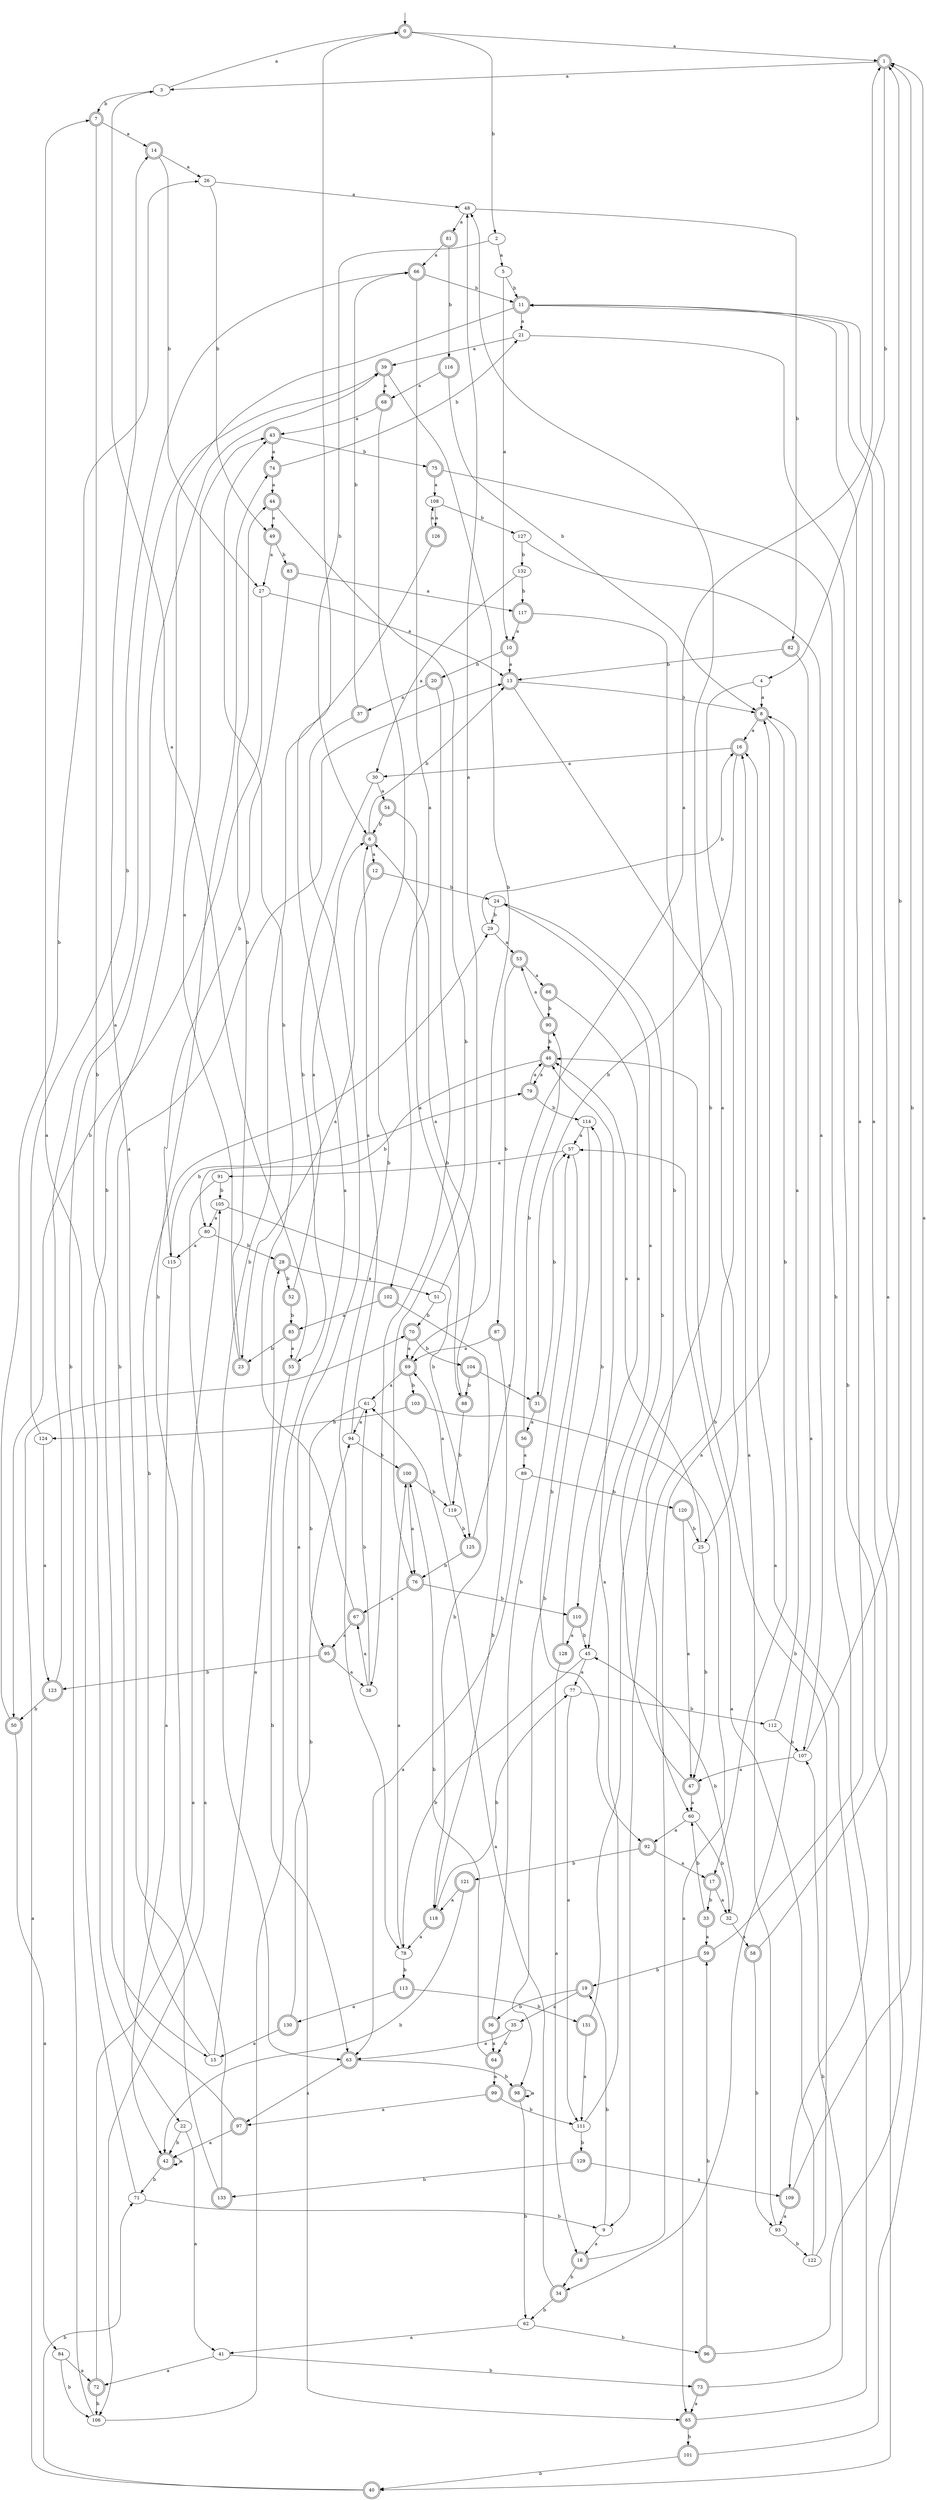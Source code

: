 digraph RandomDFA {
  __start0 [label="", shape=none];
  __start0 -> 0 [label=""];
  0 [shape=circle] [shape=doublecircle]
  0 -> 1 [label="a"]
  0 -> 2 [label="b"]
  1 [shape=doublecircle]
  1 -> 3 [label="a"]
  1 -> 4 [label="b"]
  2
  2 -> 5 [label="a"]
  2 -> 6 [label="b"]
  3
  3 -> 0 [label="a"]
  3 -> 7 [label="b"]
  4
  4 -> 8 [label="a"]
  4 -> 9 [label="b"]
  5
  5 -> 10 [label="a"]
  5 -> 11 [label="b"]
  6 [shape=doublecircle]
  6 -> 12 [label="a"]
  6 -> 13 [label="b"]
  7 [shape=doublecircle]
  7 -> 14 [label="a"]
  7 -> 15 [label="b"]
  8 [shape=doublecircle]
  8 -> 16 [label="a"]
  8 -> 17 [label="b"]
  9
  9 -> 18 [label="a"]
  9 -> 19 [label="b"]
  10 [shape=doublecircle]
  10 -> 13 [label="a"]
  10 -> 20 [label="b"]
  11 [shape=doublecircle]
  11 -> 21 [label="a"]
  11 -> 22 [label="b"]
  12 [shape=doublecircle]
  12 -> 23 [label="a"]
  12 -> 24 [label="b"]
  13 [shape=doublecircle]
  13 -> 25 [label="a"]
  13 -> 8 [label="b"]
  14 [shape=doublecircle]
  14 -> 26 [label="a"]
  14 -> 27 [label="b"]
  15
  15 -> 28 [label="a"]
  15 -> 29 [label="b"]
  16 [shape=doublecircle]
  16 -> 30 [label="a"]
  16 -> 31 [label="b"]
  17 [shape=doublecircle]
  17 -> 32 [label="a"]
  17 -> 33 [label="b"]
  18 [shape=doublecircle]
  18 -> 8 [label="a"]
  18 -> 34 [label="b"]
  19 [shape=doublecircle]
  19 -> 35 [label="a"]
  19 -> 36 [label="b"]
  20 [shape=doublecircle]
  20 -> 37 [label="a"]
  20 -> 38 [label="b"]
  21
  21 -> 39 [label="a"]
  21 -> 40 [label="b"]
  22
  22 -> 41 [label="a"]
  22 -> 42 [label="b"]
  23 [shape=doublecircle]
  23 -> 43 [label="a"]
  23 -> 44 [label="b"]
  24
  24 -> 45 [label="a"]
  24 -> 29 [label="b"]
  25
  25 -> 46 [label="a"]
  25 -> 47 [label="b"]
  26
  26 -> 48 [label="a"]
  26 -> 49 [label="b"]
  27
  27 -> 13 [label="a"]
  27 -> 50 [label="b"]
  28 [shape=doublecircle]
  28 -> 51 [label="a"]
  28 -> 52 [label="b"]
  29
  29 -> 53 [label="a"]
  29 -> 16 [label="b"]
  30
  30 -> 54 [label="a"]
  30 -> 55 [label="b"]
  31 [shape=doublecircle]
  31 -> 56 [label="a"]
  31 -> 57 [label="b"]
  32
  32 -> 58 [label="a"]
  32 -> 45 [label="b"]
  33 [shape=doublecircle]
  33 -> 59 [label="a"]
  33 -> 60 [label="b"]
  34 [shape=doublecircle]
  34 -> 61 [label="a"]
  34 -> 62 [label="b"]
  35
  35 -> 63 [label="a"]
  35 -> 64 [label="b"]
  36 [shape=doublecircle]
  36 -> 64 [label="a"]
  36 -> 57 [label="b"]
  37 [shape=doublecircle]
  37 -> 65 [label="a"]
  37 -> 66 [label="b"]
  38
  38 -> 67 [label="a"]
  38 -> 61 [label="b"]
  39 [shape=doublecircle]
  39 -> 68 [label="a"]
  39 -> 69 [label="b"]
  40 [shape=doublecircle]
  40 -> 70 [label="a"]
  40 -> 71 [label="b"]
  41
  41 -> 72 [label="a"]
  41 -> 73 [label="b"]
  42 [shape=doublecircle]
  42 -> 42 [label="a"]
  42 -> 71 [label="b"]
  43 [shape=doublecircle]
  43 -> 74 [label="a"]
  43 -> 75 [label="b"]
  44 [shape=doublecircle]
  44 -> 49 [label="a"]
  44 -> 76 [label="b"]
  45
  45 -> 77 [label="a"]
  45 -> 78 [label="b"]
  46 [shape=doublecircle]
  46 -> 79 [label="a"]
  46 -> 80 [label="b"]
  47 [shape=doublecircle]
  47 -> 60 [label="a"]
  47 -> 24 [label="b"]
  48
  48 -> 81 [label="a"]
  48 -> 82 [label="b"]
  49 [shape=doublecircle]
  49 -> 27 [label="a"]
  49 -> 83 [label="b"]
  50 [shape=doublecircle]
  50 -> 84 [label="a"]
  50 -> 26 [label="b"]
  51
  51 -> 48 [label="a"]
  51 -> 70 [label="b"]
  52 [shape=doublecircle]
  52 -> 6 [label="a"]
  52 -> 85 [label="b"]
  53 [shape=doublecircle]
  53 -> 86 [label="a"]
  53 -> 87 [label="b"]
  54 [shape=doublecircle]
  54 -> 88 [label="a"]
  54 -> 6 [label="b"]
  55 [shape=doublecircle]
  55 -> 3 [label="a"]
  55 -> 63 [label="b"]
  56 [shape=doublecircle]
  56 -> 89 [label="a"]
  56 -> 90 [label="b"]
  57
  57 -> 91 [label="a"]
  57 -> 92 [label="b"]
  58 [shape=doublecircle]
  58 -> 11 [label="a"]
  58 -> 93 [label="b"]
  59 [shape=doublecircle]
  59 -> 11 [label="a"]
  59 -> 19 [label="b"]
  60
  60 -> 92 [label="a"]
  60 -> 32 [label="b"]
  61
  61 -> 94 [label="a"]
  61 -> 95 [label="b"]
  62
  62 -> 41 [label="a"]
  62 -> 96 [label="b"]
  63 [shape=doublecircle]
  63 -> 97 [label="a"]
  63 -> 98 [label="b"]
  64 [shape=doublecircle]
  64 -> 99 [label="a"]
  64 -> 100 [label="b"]
  65 [shape=doublecircle]
  65 -> 16 [label="a"]
  65 -> 101 [label="b"]
  66 [shape=doublecircle]
  66 -> 102 [label="a"]
  66 -> 11 [label="b"]
  67 [shape=doublecircle]
  67 -> 95 [label="a"]
  67 -> 43 [label="b"]
  68 [shape=doublecircle]
  68 -> 43 [label="a"]
  68 -> 78 [label="b"]
  69 [shape=doublecircle]
  69 -> 61 [label="a"]
  69 -> 103 [label="b"]
  70 [shape=doublecircle]
  70 -> 69 [label="a"]
  70 -> 104 [label="b"]
  71
  71 -> 7 [label="a"]
  71 -> 9 [label="b"]
  72 [shape=doublecircle]
  72 -> 105 [label="a"]
  72 -> 106 [label="b"]
  73 [shape=doublecircle]
  73 -> 65 [label="a"]
  73 -> 107 [label="b"]
  74 [shape=doublecircle]
  74 -> 44 [label="a"]
  74 -> 21 [label="b"]
  75 [shape=doublecircle]
  75 -> 108 [label="a"]
  75 -> 109 [label="b"]
  76 [shape=doublecircle]
  76 -> 67 [label="a"]
  76 -> 110 [label="b"]
  77
  77 -> 111 [label="a"]
  77 -> 112 [label="b"]
  78
  78 -> 100 [label="a"]
  78 -> 113 [label="b"]
  79 [shape=doublecircle]
  79 -> 46 [label="a"]
  79 -> 114 [label="b"]
  80
  80 -> 115 [label="a"]
  80 -> 28 [label="b"]
  81 [shape=doublecircle]
  81 -> 66 [label="a"]
  81 -> 116 [label="b"]
  82 [shape=doublecircle]
  82 -> 34 [label="a"]
  82 -> 13 [label="b"]
  83 [shape=doublecircle]
  83 -> 117 [label="a"]
  83 -> 115 [label="b"]
  84
  84 -> 72 [label="a"]
  84 -> 106 [label="b"]
  85 [shape=doublecircle]
  85 -> 55 [label="a"]
  85 -> 23 [label="b"]
  86 [shape=doublecircle]
  86 -> 110 [label="a"]
  86 -> 90 [label="b"]
  87 [shape=doublecircle]
  87 -> 69 [label="a"]
  87 -> 118 [label="b"]
  88 [shape=doublecircle]
  88 -> 6 [label="a"]
  88 -> 119 [label="b"]
  89
  89 -> 63 [label="a"]
  89 -> 120 [label="b"]
  90 [shape=doublecircle]
  90 -> 53 [label="a"]
  90 -> 46 [label="b"]
  91
  91 -> 106 [label="a"]
  91 -> 105 [label="b"]
  92 [shape=doublecircle]
  92 -> 17 [label="a"]
  92 -> 121 [label="b"]
  93
  93 -> 16 [label="a"]
  93 -> 122 [label="b"]
  94
  94 -> 6 [label="a"]
  94 -> 100 [label="b"]
  95 [shape=doublecircle]
  95 -> 38 [label="a"]
  95 -> 123 [label="b"]
  96 [shape=doublecircle]
  96 -> 11 [label="a"]
  96 -> 59 [label="b"]
  97 [shape=doublecircle]
  97 -> 42 [label="a"]
  97 -> 13 [label="b"]
  98 [shape=doublecircle]
  98 -> 98 [label="a"]
  98 -> 62 [label="b"]
  99 [shape=doublecircle]
  99 -> 97 [label="a"]
  99 -> 111 [label="b"]
  100 [shape=doublecircle]
  100 -> 76 [label="a"]
  100 -> 119 [label="b"]
  101 [shape=doublecircle]
  101 -> 1 [label="a"]
  101 -> 40 [label="b"]
  102 [shape=doublecircle]
  102 -> 85 [label="a"]
  102 -> 118 [label="b"]
  103 [shape=doublecircle]
  103 -> 65 [label="a"]
  103 -> 124 [label="b"]
  104 [shape=doublecircle]
  104 -> 31 [label="a"]
  104 -> 88 [label="b"]
  105
  105 -> 80 [label="a"]
  105 -> 125 [label="b"]
  106
  106 -> 0 [label="a"]
  106 -> 39 [label="b"]
  107
  107 -> 47 [label="a"]
  107 -> 1 [label="b"]
  108
  108 -> 126 [label="a"]
  108 -> 127 [label="b"]
  109 [shape=doublecircle]
  109 -> 93 [label="a"]
  109 -> 1 [label="b"]
  110 [shape=doublecircle]
  110 -> 128 [label="a"]
  110 -> 45 [label="b"]
  111
  111 -> 46 [label="a"]
  111 -> 129 [label="b"]
  112
  112 -> 8 [label="a"]
  112 -> 107 [label="b"]
  113 [shape=doublecircle]
  113 -> 130 [label="a"]
  113 -> 131 [label="b"]
  114
  114 -> 57 [label="a"]
  114 -> 98 [label="b"]
  115
  115 -> 42 [label="a"]
  115 -> 79 [label="b"]
  116 [shape=doublecircle]
  116 -> 68 [label="a"]
  116 -> 8 [label="b"]
  117 [shape=doublecircle]
  117 -> 10 [label="a"]
  117 -> 60 [label="b"]
  118 [shape=doublecircle]
  118 -> 78 [label="a"]
  118 -> 77 [label="b"]
  119
  119 -> 69 [label="a"]
  119 -> 125 [label="b"]
  120 [shape=doublecircle]
  120 -> 47 [label="a"]
  120 -> 25 [label="b"]
  121 [shape=doublecircle]
  121 -> 118 [label="a"]
  121 -> 42 [label="b"]
  122
  122 -> 57 [label="a"]
  122 -> 46 [label="b"]
  123 [shape=doublecircle]
  123 -> 39 [label="a"]
  123 -> 50 [label="b"]
  124
  124 -> 123 [label="a"]
  124 -> 66 [label="b"]
  125 [shape=doublecircle]
  125 -> 1 [label="a"]
  125 -> 76 [label="b"]
  126 [shape=doublecircle]
  126 -> 108 [label="a"]
  126 -> 63 [label="b"]
  127
  127 -> 107 [label="a"]
  127 -> 132 [label="b"]
  128 [shape=doublecircle]
  128 -> 18 [label="a"]
  128 -> 114 [label="b"]
  129 [shape=doublecircle]
  129 -> 109 [label="a"]
  129 -> 133 [label="b"]
  130 [shape=doublecircle]
  130 -> 15 [label="a"]
  130 -> 94 [label="b"]
  131 [shape=doublecircle]
  131 -> 111 [label="a"]
  131 -> 48 [label="b"]
  132
  132 -> 30 [label="a"]
  132 -> 117 [label="b"]
  133 [shape=doublecircle]
  133 -> 14 [label="a"]
  133 -> 74 [label="b"]
}

